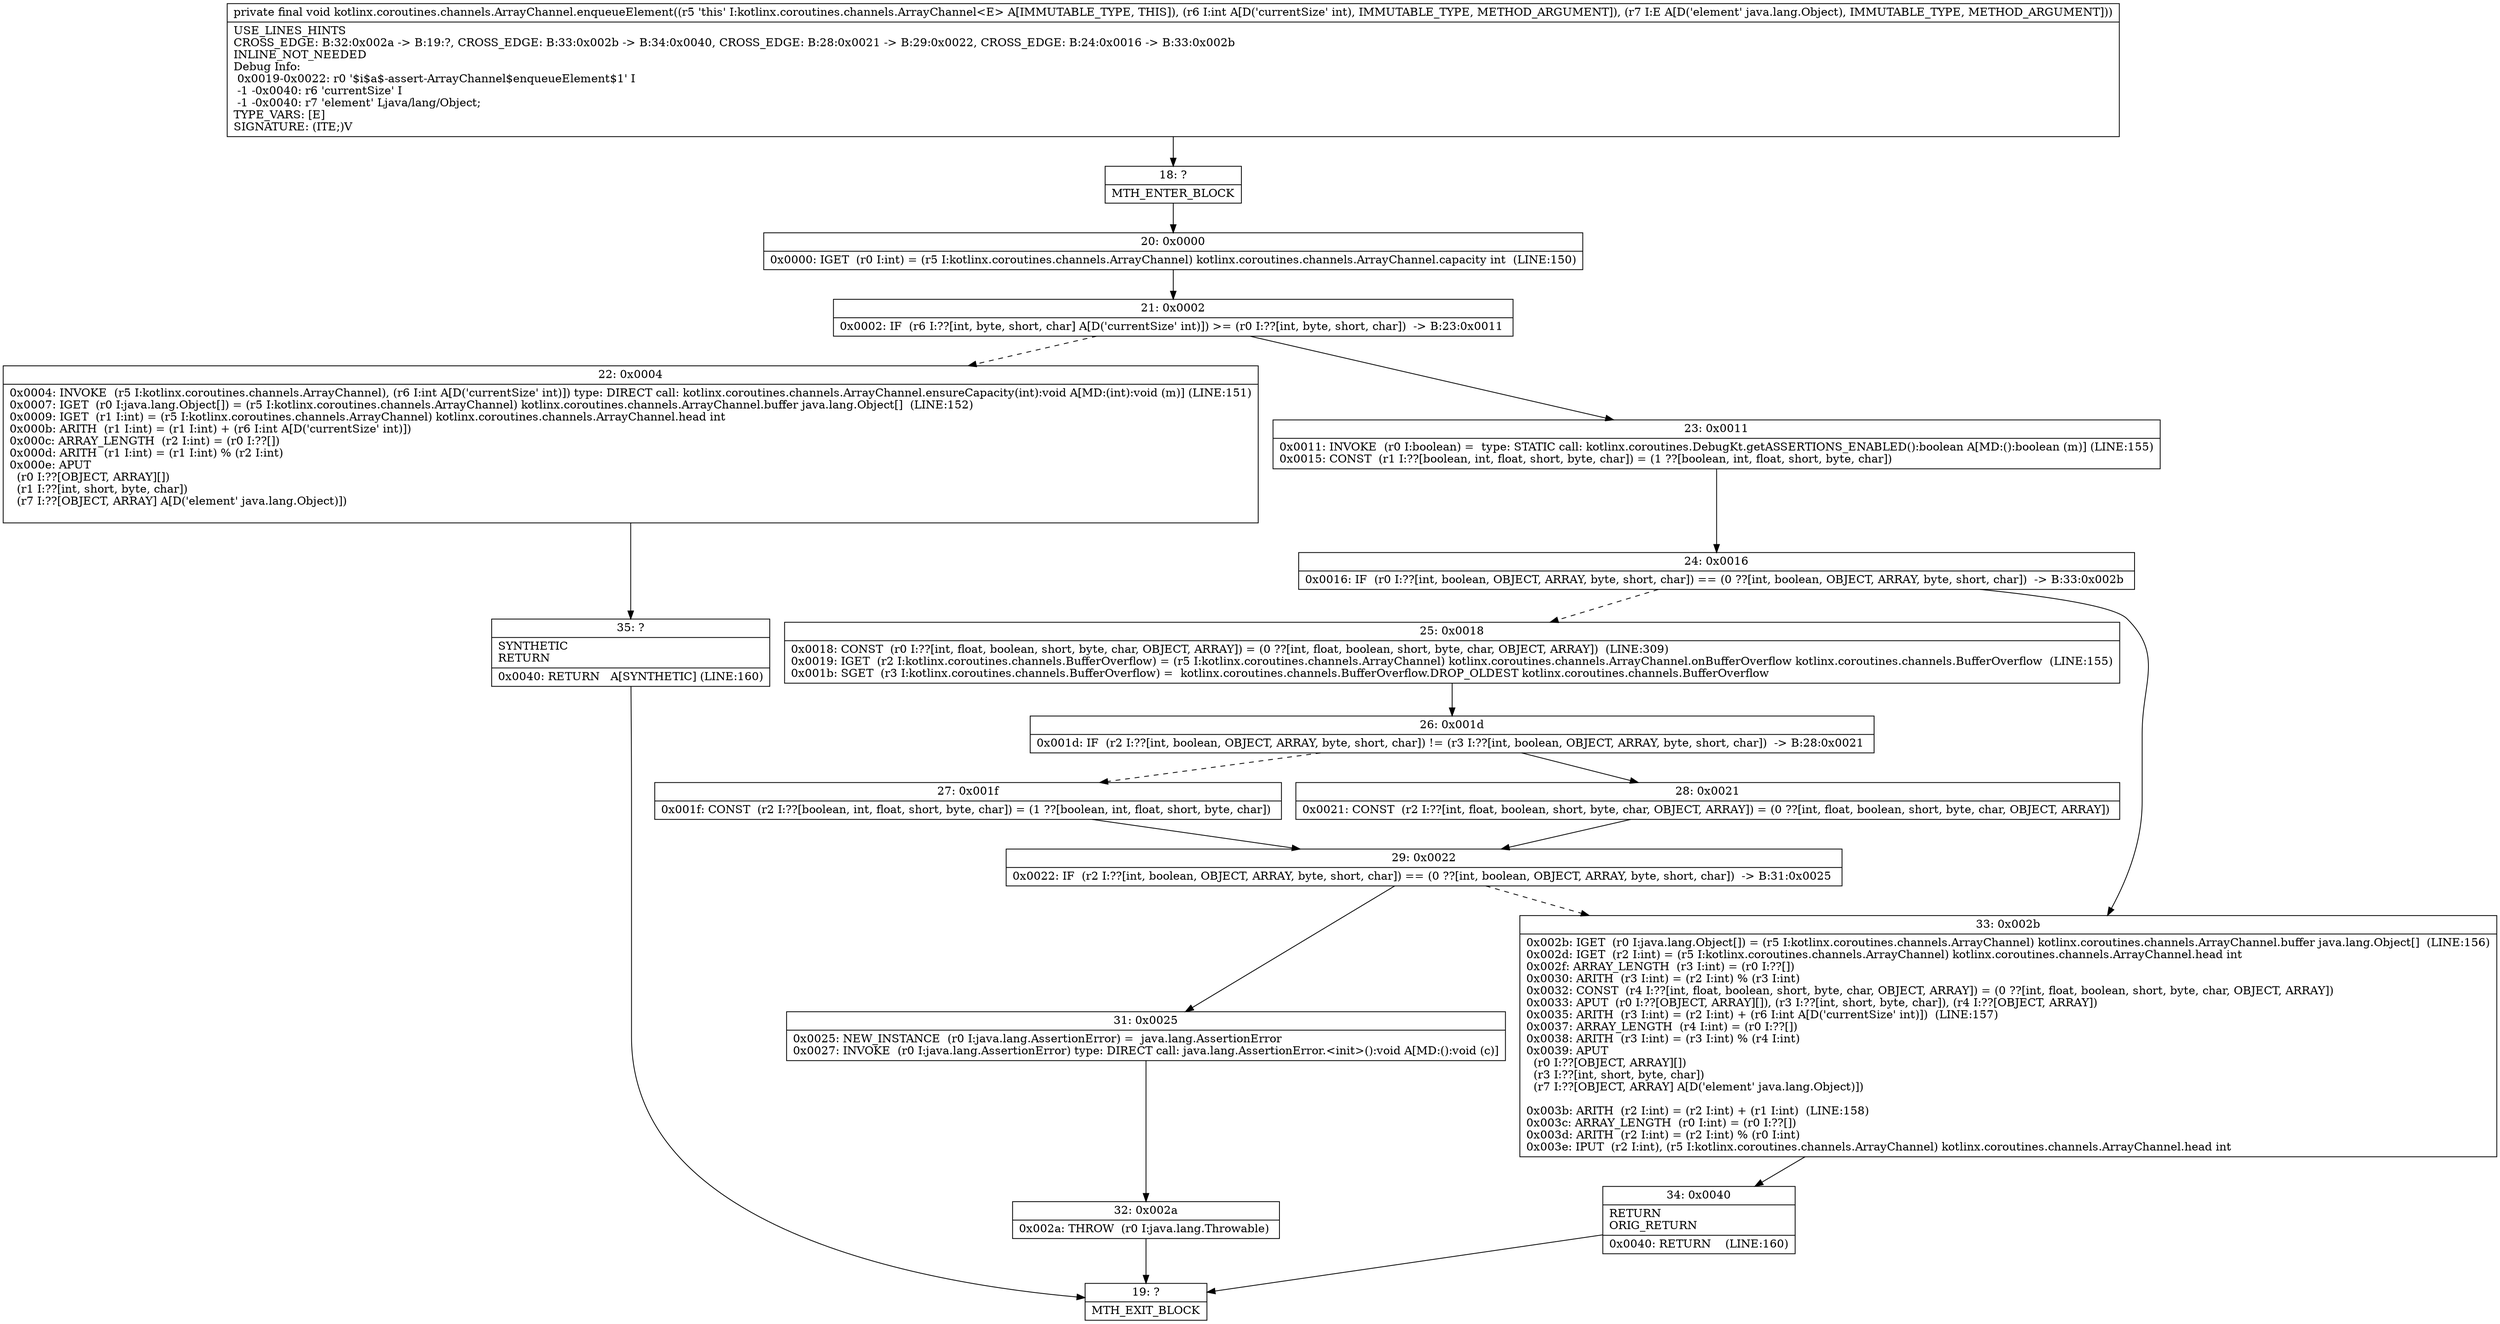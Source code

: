 digraph "CFG forkotlinx.coroutines.channels.ArrayChannel.enqueueElement(ILjava\/lang\/Object;)V" {
Node_18 [shape=record,label="{18\:\ ?|MTH_ENTER_BLOCK\l}"];
Node_20 [shape=record,label="{20\:\ 0x0000|0x0000: IGET  (r0 I:int) = (r5 I:kotlinx.coroutines.channels.ArrayChannel) kotlinx.coroutines.channels.ArrayChannel.capacity int  (LINE:150)\l}"];
Node_21 [shape=record,label="{21\:\ 0x0002|0x0002: IF  (r6 I:??[int, byte, short, char] A[D('currentSize' int)]) \>= (r0 I:??[int, byte, short, char])  \-\> B:23:0x0011 \l}"];
Node_22 [shape=record,label="{22\:\ 0x0004|0x0004: INVOKE  (r5 I:kotlinx.coroutines.channels.ArrayChannel), (r6 I:int A[D('currentSize' int)]) type: DIRECT call: kotlinx.coroutines.channels.ArrayChannel.ensureCapacity(int):void A[MD:(int):void (m)] (LINE:151)\l0x0007: IGET  (r0 I:java.lang.Object[]) = (r5 I:kotlinx.coroutines.channels.ArrayChannel) kotlinx.coroutines.channels.ArrayChannel.buffer java.lang.Object[]  (LINE:152)\l0x0009: IGET  (r1 I:int) = (r5 I:kotlinx.coroutines.channels.ArrayChannel) kotlinx.coroutines.channels.ArrayChannel.head int \l0x000b: ARITH  (r1 I:int) = (r1 I:int) + (r6 I:int A[D('currentSize' int)]) \l0x000c: ARRAY_LENGTH  (r2 I:int) = (r0 I:??[]) \l0x000d: ARITH  (r1 I:int) = (r1 I:int) % (r2 I:int) \l0x000e: APUT  \l  (r0 I:??[OBJECT, ARRAY][])\l  (r1 I:??[int, short, byte, char])\l  (r7 I:??[OBJECT, ARRAY] A[D('element' java.lang.Object)])\l \l}"];
Node_35 [shape=record,label="{35\:\ ?|SYNTHETIC\lRETURN\l|0x0040: RETURN   A[SYNTHETIC] (LINE:160)\l}"];
Node_19 [shape=record,label="{19\:\ ?|MTH_EXIT_BLOCK\l}"];
Node_23 [shape=record,label="{23\:\ 0x0011|0x0011: INVOKE  (r0 I:boolean) =  type: STATIC call: kotlinx.coroutines.DebugKt.getASSERTIONS_ENABLED():boolean A[MD:():boolean (m)] (LINE:155)\l0x0015: CONST  (r1 I:??[boolean, int, float, short, byte, char]) = (1 ??[boolean, int, float, short, byte, char]) \l}"];
Node_24 [shape=record,label="{24\:\ 0x0016|0x0016: IF  (r0 I:??[int, boolean, OBJECT, ARRAY, byte, short, char]) == (0 ??[int, boolean, OBJECT, ARRAY, byte, short, char])  \-\> B:33:0x002b \l}"];
Node_25 [shape=record,label="{25\:\ 0x0018|0x0018: CONST  (r0 I:??[int, float, boolean, short, byte, char, OBJECT, ARRAY]) = (0 ??[int, float, boolean, short, byte, char, OBJECT, ARRAY])  (LINE:309)\l0x0019: IGET  (r2 I:kotlinx.coroutines.channels.BufferOverflow) = (r5 I:kotlinx.coroutines.channels.ArrayChannel) kotlinx.coroutines.channels.ArrayChannel.onBufferOverflow kotlinx.coroutines.channels.BufferOverflow  (LINE:155)\l0x001b: SGET  (r3 I:kotlinx.coroutines.channels.BufferOverflow) =  kotlinx.coroutines.channels.BufferOverflow.DROP_OLDEST kotlinx.coroutines.channels.BufferOverflow \l}"];
Node_26 [shape=record,label="{26\:\ 0x001d|0x001d: IF  (r2 I:??[int, boolean, OBJECT, ARRAY, byte, short, char]) != (r3 I:??[int, boolean, OBJECT, ARRAY, byte, short, char])  \-\> B:28:0x0021 \l}"];
Node_27 [shape=record,label="{27\:\ 0x001f|0x001f: CONST  (r2 I:??[boolean, int, float, short, byte, char]) = (1 ??[boolean, int, float, short, byte, char]) \l}"];
Node_29 [shape=record,label="{29\:\ 0x0022|0x0022: IF  (r2 I:??[int, boolean, OBJECT, ARRAY, byte, short, char]) == (0 ??[int, boolean, OBJECT, ARRAY, byte, short, char])  \-\> B:31:0x0025 \l}"];
Node_31 [shape=record,label="{31\:\ 0x0025|0x0025: NEW_INSTANCE  (r0 I:java.lang.AssertionError) =  java.lang.AssertionError \l0x0027: INVOKE  (r0 I:java.lang.AssertionError) type: DIRECT call: java.lang.AssertionError.\<init\>():void A[MD:():void (c)]\l}"];
Node_32 [shape=record,label="{32\:\ 0x002a|0x002a: THROW  (r0 I:java.lang.Throwable) \l}"];
Node_28 [shape=record,label="{28\:\ 0x0021|0x0021: CONST  (r2 I:??[int, float, boolean, short, byte, char, OBJECT, ARRAY]) = (0 ??[int, float, boolean, short, byte, char, OBJECT, ARRAY]) \l}"];
Node_33 [shape=record,label="{33\:\ 0x002b|0x002b: IGET  (r0 I:java.lang.Object[]) = (r5 I:kotlinx.coroutines.channels.ArrayChannel) kotlinx.coroutines.channels.ArrayChannel.buffer java.lang.Object[]  (LINE:156)\l0x002d: IGET  (r2 I:int) = (r5 I:kotlinx.coroutines.channels.ArrayChannel) kotlinx.coroutines.channels.ArrayChannel.head int \l0x002f: ARRAY_LENGTH  (r3 I:int) = (r0 I:??[]) \l0x0030: ARITH  (r3 I:int) = (r2 I:int) % (r3 I:int) \l0x0032: CONST  (r4 I:??[int, float, boolean, short, byte, char, OBJECT, ARRAY]) = (0 ??[int, float, boolean, short, byte, char, OBJECT, ARRAY]) \l0x0033: APUT  (r0 I:??[OBJECT, ARRAY][]), (r3 I:??[int, short, byte, char]), (r4 I:??[OBJECT, ARRAY]) \l0x0035: ARITH  (r3 I:int) = (r2 I:int) + (r6 I:int A[D('currentSize' int)])  (LINE:157)\l0x0037: ARRAY_LENGTH  (r4 I:int) = (r0 I:??[]) \l0x0038: ARITH  (r3 I:int) = (r3 I:int) % (r4 I:int) \l0x0039: APUT  \l  (r0 I:??[OBJECT, ARRAY][])\l  (r3 I:??[int, short, byte, char])\l  (r7 I:??[OBJECT, ARRAY] A[D('element' java.lang.Object)])\l \l0x003b: ARITH  (r2 I:int) = (r2 I:int) + (r1 I:int)  (LINE:158)\l0x003c: ARRAY_LENGTH  (r0 I:int) = (r0 I:??[]) \l0x003d: ARITH  (r2 I:int) = (r2 I:int) % (r0 I:int) \l0x003e: IPUT  (r2 I:int), (r5 I:kotlinx.coroutines.channels.ArrayChannel) kotlinx.coroutines.channels.ArrayChannel.head int \l}"];
Node_34 [shape=record,label="{34\:\ 0x0040|RETURN\lORIG_RETURN\l|0x0040: RETURN    (LINE:160)\l}"];
MethodNode[shape=record,label="{private final void kotlinx.coroutines.channels.ArrayChannel.enqueueElement((r5 'this' I:kotlinx.coroutines.channels.ArrayChannel\<E\> A[IMMUTABLE_TYPE, THIS]), (r6 I:int A[D('currentSize' int), IMMUTABLE_TYPE, METHOD_ARGUMENT]), (r7 I:E A[D('element' java.lang.Object), IMMUTABLE_TYPE, METHOD_ARGUMENT]))  | USE_LINES_HINTS\lCROSS_EDGE: B:32:0x002a \-\> B:19:?, CROSS_EDGE: B:33:0x002b \-\> B:34:0x0040, CROSS_EDGE: B:28:0x0021 \-\> B:29:0x0022, CROSS_EDGE: B:24:0x0016 \-\> B:33:0x002b\lINLINE_NOT_NEEDED\lDebug Info:\l  0x0019\-0x0022: r0 '$i$a$\-assert\-ArrayChannel$enqueueElement$1' I\l  \-1 \-0x0040: r6 'currentSize' I\l  \-1 \-0x0040: r7 'element' Ljava\/lang\/Object;\lTYPE_VARS: [E]\lSIGNATURE: (ITE;)V\l}"];
MethodNode -> Node_18;Node_18 -> Node_20;
Node_20 -> Node_21;
Node_21 -> Node_22[style=dashed];
Node_21 -> Node_23;
Node_22 -> Node_35;
Node_35 -> Node_19;
Node_23 -> Node_24;
Node_24 -> Node_25[style=dashed];
Node_24 -> Node_33;
Node_25 -> Node_26;
Node_26 -> Node_27[style=dashed];
Node_26 -> Node_28;
Node_27 -> Node_29;
Node_29 -> Node_31;
Node_29 -> Node_33[style=dashed];
Node_31 -> Node_32;
Node_32 -> Node_19;
Node_28 -> Node_29;
Node_33 -> Node_34;
Node_34 -> Node_19;
}

